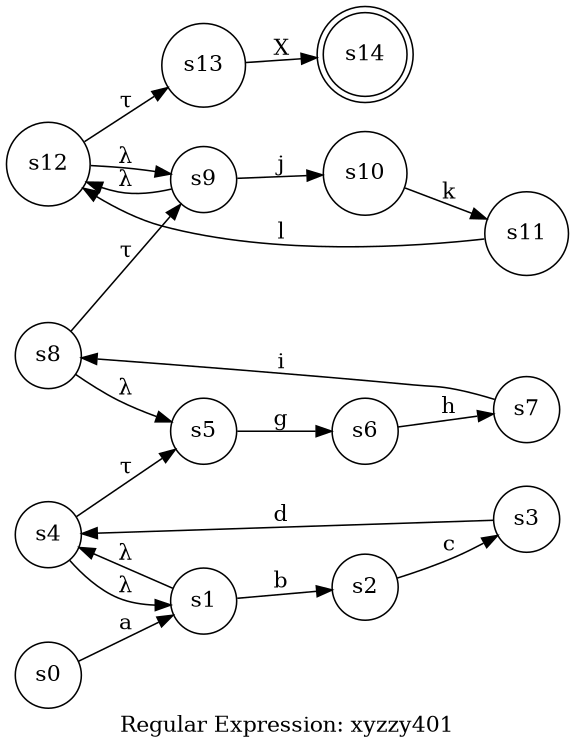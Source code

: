 digraph finite_state_machine {
	label="Regular Expression: xyzzy401";
	rankdir=LR;
	size="8,5"
	node [shape = doublecircle]; s14;
	node [shape = circle];
	s0 -> s1 [ label = "a" ];
	s1 -> s2 [ label = "b" ];
	s1 -> s4 [ label = "λ" ];
	s2 -> s3 [ label = "c" ];
	s3 -> s4 [ label = "d" ];
	s4 -> s1 [ label = "λ" ];
	s4 -> s5 [ label = "τ" ];
	s5 -> s6 [ label = "g" ];
	s6 -> s7 [ label = "h" ];
	s7 -> s8 [ label = "i" ];
	s8 -> s5 [ label = "λ" ];
	s8 -> s9 [ label = "τ" ];
	s9 -> s10 [ label = "j" ];
	s9 -> s12 [ label = "λ" ];
	s10 -> s11 [ label = "k" ];
	s11 -> s12 [ label = "l" ];
	s12 -> s9 [ label = "λ" ];
	s12 -> s13 [ label = "τ" ];
	s13 -> s14 [ label = "X" ];
}
